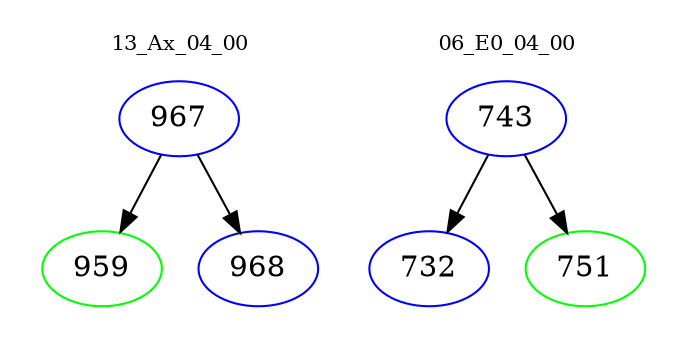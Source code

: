 digraph{
subgraph cluster_0 {
color = white
label = "13_Ax_04_00";
fontsize=10;
T0_967 [label="967", color="blue"]
T0_967 -> T0_959 [color="black"]
T0_959 [label="959", color="green"]
T0_967 -> T0_968 [color="black"]
T0_968 [label="968", color="blue"]
}
subgraph cluster_1 {
color = white
label = "06_E0_04_00";
fontsize=10;
T1_743 [label="743", color="blue"]
T1_743 -> T1_732 [color="black"]
T1_732 [label="732", color="blue"]
T1_743 -> T1_751 [color="black"]
T1_751 [label="751", color="green"]
}
}
